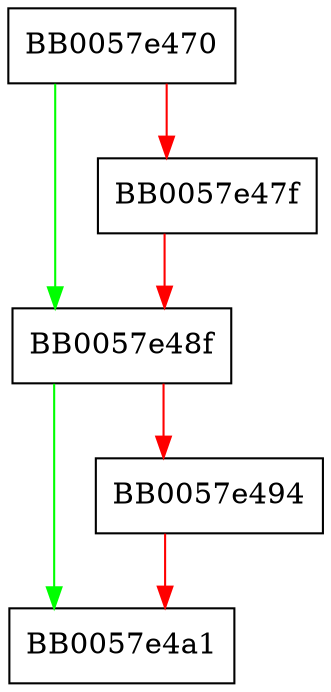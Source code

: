 digraph DSA_set0_key {
  node [shape="box"];
  graph [splines=ortho];
  BB0057e470 -> BB0057e48f [color="green"];
  BB0057e470 -> BB0057e47f [color="red"];
  BB0057e47f -> BB0057e48f [color="red"];
  BB0057e48f -> BB0057e4a1 [color="green"];
  BB0057e48f -> BB0057e494 [color="red"];
  BB0057e494 -> BB0057e4a1 [color="red"];
}